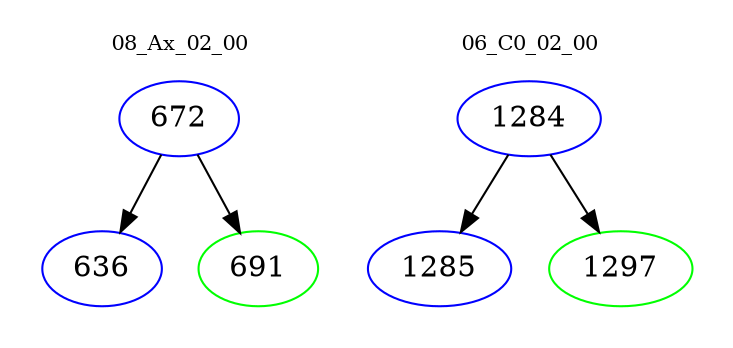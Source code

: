 digraph{
subgraph cluster_0 {
color = white
label = "08_Ax_02_00";
fontsize=10;
T0_672 [label="672", color="blue"]
T0_672 -> T0_636 [color="black"]
T0_636 [label="636", color="blue"]
T0_672 -> T0_691 [color="black"]
T0_691 [label="691", color="green"]
}
subgraph cluster_1 {
color = white
label = "06_C0_02_00";
fontsize=10;
T1_1284 [label="1284", color="blue"]
T1_1284 -> T1_1285 [color="black"]
T1_1285 [label="1285", color="blue"]
T1_1284 -> T1_1297 [color="black"]
T1_1297 [label="1297", color="green"]
}
}
